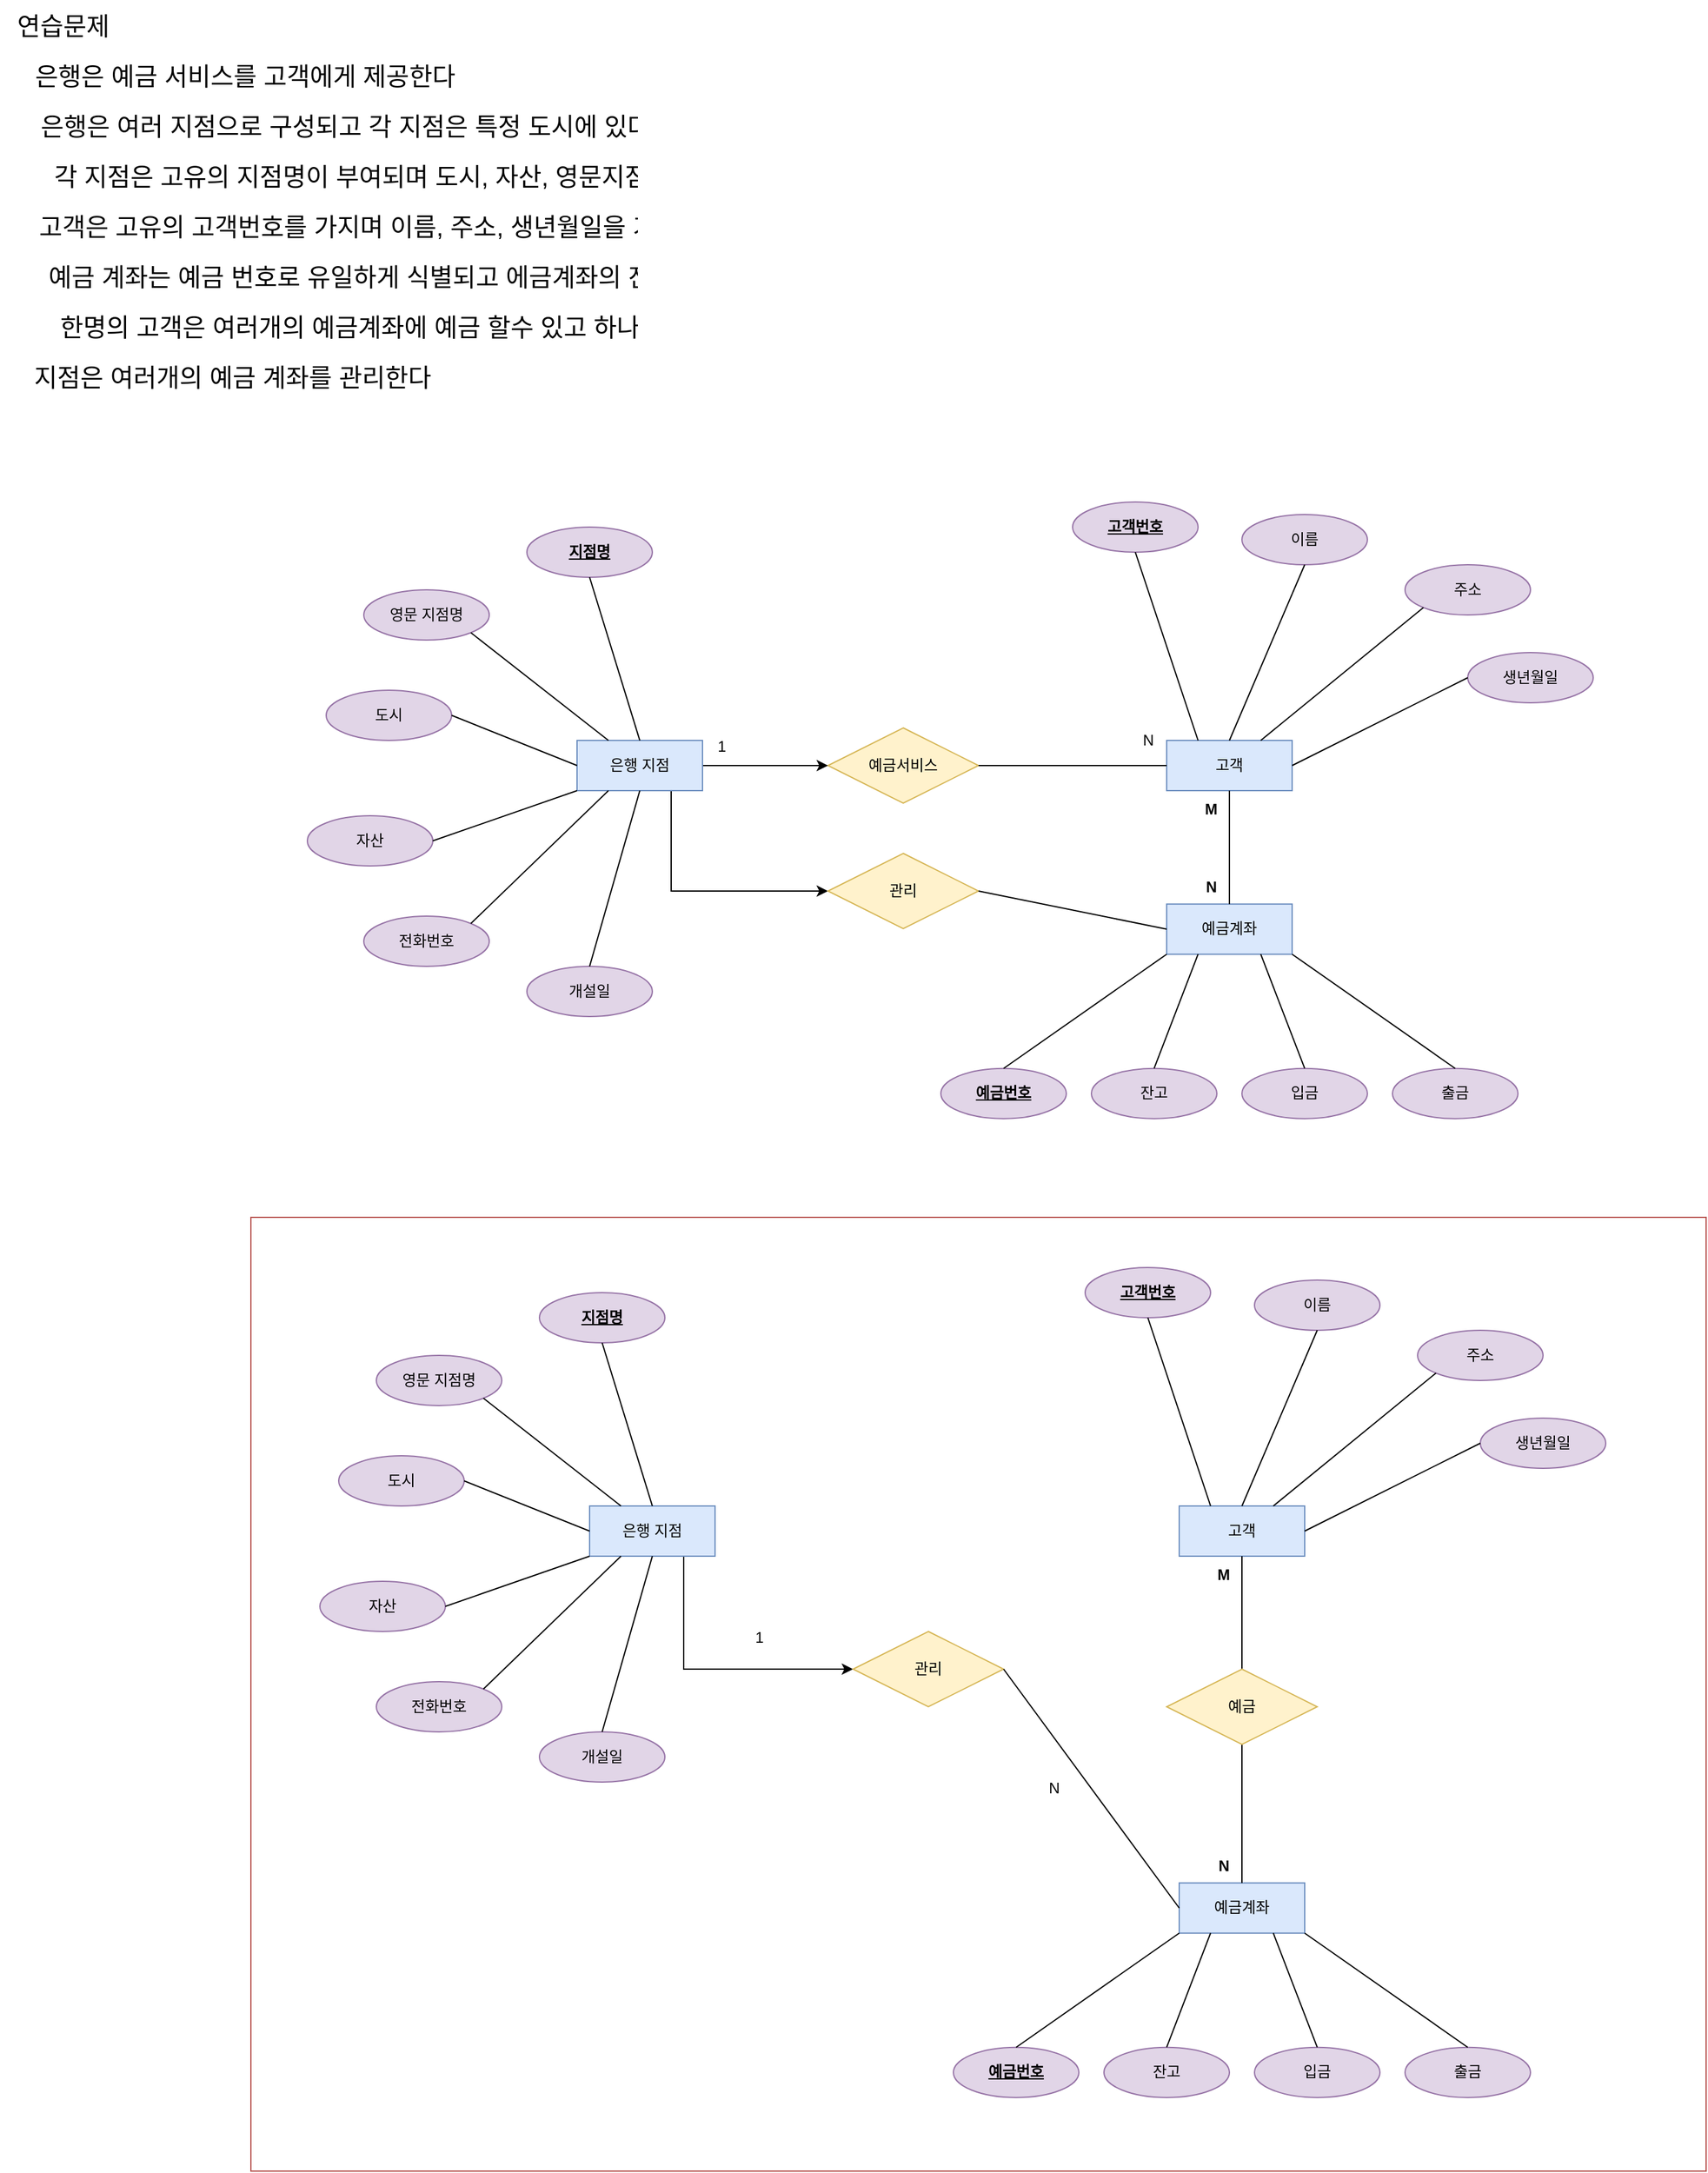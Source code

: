 <mxfile version="20.5.3" type="device"><diagram id="R2lEEEUBdFMjLlhIrx00" name="Page-1"><mxGraphModel dx="1673" dy="829" grid="1" gridSize="10" guides="1" tooltips="1" connect="1" arrows="1" fold="1" page="1" pageScale="1" pageWidth="3300" pageHeight="4681" math="0" shadow="0" extFonts="Permanent Marker^https://fonts.googleapis.com/css?family=Permanent+Marker"><root><mxCell id="0"/><mxCell id="1" parent="0"/><mxCell id="uGulUOJHrD2QQnaA0GOb-1" value="연습문제" style="text;html=1;align=center;verticalAlign=middle;resizable=0;points=[];autosize=1;strokeColor=none;fillColor=none;fontSize=20;" vertex="1" parent="1"><mxGeometry x="80" y="90" width="100" height="40" as="geometry"/></mxCell><mxCell id="uGulUOJHrD2QQnaA0GOb-2" value="은행은 예금 서비스를 고객에게 제공한다" style="text;html=1;align=center;verticalAlign=middle;resizable=0;points=[];autosize=1;strokeColor=none;fillColor=none;fontSize=20;" vertex="1" parent="1"><mxGeometry x="80" y="130" width="390" height="40" as="geometry"/></mxCell><mxCell id="uGulUOJHrD2QQnaA0GOb-3" value="은행은 여러 지점으로 구성되고 각 지점은 특정 도시에 있다" style="text;html=1;align=center;verticalAlign=middle;resizable=0;points=[];autosize=1;strokeColor=none;fillColor=none;fontSize=20;" vertex="1" parent="1"><mxGeometry x="80" y="170" width="550" height="40" as="geometry"/></mxCell><mxCell id="uGulUOJHrD2QQnaA0GOb-4" value="각 지점은 고유의 지점명이 부여되며 도시, 자산, 영문지점명,지점개설일, 전화번호를 가짐" style="text;html=1;align=center;verticalAlign=middle;resizable=0;points=[];autosize=1;strokeColor=none;fillColor=none;fontSize=20;" vertex="1" parent="1"><mxGeometry x="80" y="210" width="820" height="40" as="geometry"/></mxCell><mxCell id="uGulUOJHrD2QQnaA0GOb-5" value="고객은 고유의 고객번호를 가지며 이름, 주소, 생년월일을 가진다" style="text;html=1;align=center;verticalAlign=middle;resizable=0;points=[];autosize=1;strokeColor=none;fillColor=none;fontSize=20;" vertex="1" parent="1"><mxGeometry x="80" y="250" width="590" height="40" as="geometry"/></mxCell><mxCell id="uGulUOJHrD2QQnaA0GOb-6" value="예금 계좌는 예금 번호로 유일하게 식별되고 에금계좌의 잔고와 입,출금 내역이 관리된다" style="text;html=1;align=center;verticalAlign=middle;resizable=0;points=[];autosize=1;strokeColor=none;fillColor=none;fontSize=20;" vertex="1" parent="1"><mxGeometry x="80" y="290" width="800" height="40" as="geometry"/></mxCell><mxCell id="uGulUOJHrD2QQnaA0GOb-7" value="한명의 고객은 여러개의 예금계좌에 예금 할수 있고 하나의 예금 계좌는 여러명의 고객이 예금할수 있다" style="text;html=1;align=center;verticalAlign=middle;resizable=0;points=[];autosize=1;strokeColor=none;fillColor=none;fontSize=20;" vertex="1" parent="1"><mxGeometry x="80" y="330" width="940" height="40" as="geometry"/></mxCell><mxCell id="uGulUOJHrD2QQnaA0GOb-8" value="지점은 여러개의 예금 계좌를 관리한다" style="text;html=1;align=center;verticalAlign=middle;resizable=0;points=[];autosize=1;strokeColor=none;fillColor=none;fontSize=20;" vertex="1" parent="1"><mxGeometry x="80" y="370" width="370" height="40" as="geometry"/></mxCell><mxCell id="uGulUOJHrD2QQnaA0GOb-11" style="edgeStyle=orthogonalEdgeStyle;rounded=0;orthogonalLoop=1;jettySize=auto;html=1;exitX=0.5;exitY=1;exitDx=0;exitDy=0;fillColor=#e1d5e7;strokeColor=#9673a6;" edge="1" parent="1"><mxGeometry relative="1" as="geometry"><mxPoint x="250" y="761" as="sourcePoint"/><mxPoint x="250" y="761" as="targetPoint"/></mxGeometry></mxCell><mxCell id="uGulUOJHrD2QQnaA0GOb-15" value="고객" style="whiteSpace=wrap;html=1;align=center;fillColor=#dae8fc;strokeColor=#6c8ebf;" vertex="1" parent="1"><mxGeometry x="1010" y="680" width="100" height="40" as="geometry"/></mxCell><mxCell id="uGulUOJHrD2QQnaA0GOb-17" value="예금서비스" style="shape=rhombus;perimeter=rhombusPerimeter;whiteSpace=wrap;html=1;align=center;fillColor=#fff2cc;strokeColor=#d6b656;" vertex="1" parent="1"><mxGeometry x="740" y="670" width="120" height="60" as="geometry"/></mxCell><mxCell id="uGulUOJHrD2QQnaA0GOb-79" style="edgeStyle=orthogonalEdgeStyle;rounded=0;orthogonalLoop=1;jettySize=auto;html=1;entryX=0;entryY=0.5;entryDx=0;entryDy=0;" edge="1" parent="1" source="uGulUOJHrD2QQnaA0GOb-19" target="uGulUOJHrD2QQnaA0GOb-17"><mxGeometry relative="1" as="geometry"/></mxCell><mxCell id="uGulUOJHrD2QQnaA0GOb-223" style="edgeStyle=orthogonalEdgeStyle;rounded=0;orthogonalLoop=1;jettySize=auto;html=1;exitX=0.75;exitY=1;exitDx=0;exitDy=0;entryX=0;entryY=0.5;entryDx=0;entryDy=0;" edge="1" parent="1" source="uGulUOJHrD2QQnaA0GOb-19" target="uGulUOJHrD2QQnaA0GOb-224"><mxGeometry relative="1" as="geometry"><mxPoint x="730.059" y="780" as="targetPoint"/></mxGeometry></mxCell><mxCell id="uGulUOJHrD2QQnaA0GOb-19" value="은행 지점" style="whiteSpace=wrap;html=1;align=center;fillColor=#dae8fc;strokeColor=#6c8ebf;" vertex="1" parent="1"><mxGeometry x="540" y="680" width="100" height="40" as="geometry"/></mxCell><mxCell id="uGulUOJHrD2QQnaA0GOb-20" value="&lt;b&gt;지점명&lt;/b&gt;" style="ellipse;whiteSpace=wrap;html=1;align=center;fontStyle=4;fillColor=#e1d5e7;strokeColor=#9673a6;" vertex="1" parent="1"><mxGeometry x="500" y="510" width="100" height="40" as="geometry"/></mxCell><mxCell id="uGulUOJHrD2QQnaA0GOb-21" value="영문 지점명" style="ellipse;whiteSpace=wrap;html=1;align=center;fillColor=#e1d5e7;strokeColor=#9673a6;" vertex="1" parent="1"><mxGeometry x="370" y="560" width="100" height="40" as="geometry"/></mxCell><mxCell id="uGulUOJHrD2QQnaA0GOb-22" value="도시" style="ellipse;whiteSpace=wrap;html=1;align=center;fillColor=#e1d5e7;strokeColor=#9673a6;" vertex="1" parent="1"><mxGeometry x="340" y="640" width="100" height="40" as="geometry"/></mxCell><mxCell id="uGulUOJHrD2QQnaA0GOb-23" value="자산" style="ellipse;whiteSpace=wrap;html=1;align=center;fillColor=#e1d5e7;strokeColor=#9673a6;" vertex="1" parent="1"><mxGeometry x="325" y="740" width="100" height="40" as="geometry"/></mxCell><mxCell id="uGulUOJHrD2QQnaA0GOb-24" value="개설일" style="ellipse;whiteSpace=wrap;html=1;align=center;fillColor=#e1d5e7;strokeColor=#9673a6;" vertex="1" parent="1"><mxGeometry x="500" y="860" width="100" height="40" as="geometry"/></mxCell><mxCell id="uGulUOJHrD2QQnaA0GOb-25" value="전화번호" style="ellipse;whiteSpace=wrap;html=1;align=center;fillColor=#e1d5e7;strokeColor=#9673a6;" vertex="1" parent="1"><mxGeometry x="370" y="820" width="100" height="40" as="geometry"/></mxCell><mxCell id="uGulUOJHrD2QQnaA0GOb-28" value="" style="endArrow=none;html=1;rounded=0;entryX=0.5;entryY=0;entryDx=0;entryDy=0;exitX=0.5;exitY=1;exitDx=0;exitDy=0;" edge="1" parent="1" source="uGulUOJHrD2QQnaA0GOb-20" target="uGulUOJHrD2QQnaA0GOb-19"><mxGeometry relative="1" as="geometry"><mxPoint x="470" y="481" as="sourcePoint"/><mxPoint x="630" y="481" as="targetPoint"/></mxGeometry></mxCell><mxCell id="uGulUOJHrD2QQnaA0GOb-29" value="" style="endArrow=none;html=1;rounded=0;exitX=1;exitY=1;exitDx=0;exitDy=0;entryX=0.25;entryY=0;entryDx=0;entryDy=0;" edge="1" parent="1" source="uGulUOJHrD2QQnaA0GOb-21" target="uGulUOJHrD2QQnaA0GOb-19"><mxGeometry relative="1" as="geometry"><mxPoint x="325" y="561" as="sourcePoint"/><mxPoint x="480" y="680" as="targetPoint"/></mxGeometry></mxCell><mxCell id="uGulUOJHrD2QQnaA0GOb-34" value="" style="endArrow=none;html=1;rounded=0;exitX=1;exitY=0.5;exitDx=0;exitDy=0;entryX=0;entryY=0.5;entryDx=0;entryDy=0;" edge="1" parent="1" source="uGulUOJHrD2QQnaA0GOb-22" target="uGulUOJHrD2QQnaA0GOb-19"><mxGeometry relative="1" as="geometry"><mxPoint x="435" y="561" as="sourcePoint"/><mxPoint x="575" y="671" as="targetPoint"/></mxGeometry></mxCell><mxCell id="uGulUOJHrD2QQnaA0GOb-35" value="" style="endArrow=none;html=1;rounded=0;exitX=1;exitY=0;exitDx=0;exitDy=0;entryX=0.25;entryY=1;entryDx=0;entryDy=0;" edge="1" parent="1" source="uGulUOJHrD2QQnaA0GOb-25" target="uGulUOJHrD2QQnaA0GOb-19"><mxGeometry relative="1" as="geometry"><mxPoint x="445" y="571" as="sourcePoint"/><mxPoint x="585" y="681" as="targetPoint"/></mxGeometry></mxCell><mxCell id="uGulUOJHrD2QQnaA0GOb-36" value="" style="endArrow=none;html=1;rounded=0;exitX=1;exitY=0.5;exitDx=0;exitDy=0;entryX=0;entryY=1;entryDx=0;entryDy=0;" edge="1" parent="1" source="uGulUOJHrD2QQnaA0GOb-23" target="uGulUOJHrD2QQnaA0GOb-19"><mxGeometry relative="1" as="geometry"><mxPoint x="455" y="581" as="sourcePoint"/><mxPoint x="595" y="691" as="targetPoint"/></mxGeometry></mxCell><mxCell id="uGulUOJHrD2QQnaA0GOb-37" value="" style="endArrow=none;html=1;rounded=0;exitX=0.5;exitY=0;exitDx=0;exitDy=0;entryX=0.5;entryY=1;entryDx=0;entryDy=0;" edge="1" parent="1" source="uGulUOJHrD2QQnaA0GOb-24" target="uGulUOJHrD2QQnaA0GOb-19"><mxGeometry relative="1" as="geometry"><mxPoint x="465" y="591" as="sourcePoint"/><mxPoint x="605" y="701" as="targetPoint"/></mxGeometry></mxCell><mxCell id="uGulUOJHrD2QQnaA0GOb-38" value="&lt;b&gt;고객번호&lt;/b&gt;" style="ellipse;whiteSpace=wrap;html=1;align=center;fontStyle=4;fillColor=#e1d5e7;strokeColor=#9673a6;" vertex="1" parent="1"><mxGeometry x="935" y="490" width="100" height="40" as="geometry"/></mxCell><mxCell id="uGulUOJHrD2QQnaA0GOb-39" value="이름" style="ellipse;whiteSpace=wrap;html=1;align=center;fillColor=#e1d5e7;strokeColor=#9673a6;" vertex="1" parent="1"><mxGeometry x="1070" y="500" width="100" height="40" as="geometry"/></mxCell><mxCell id="uGulUOJHrD2QQnaA0GOb-40" value="주소" style="ellipse;whiteSpace=wrap;html=1;align=center;fillColor=#e1d5e7;strokeColor=#9673a6;" vertex="1" parent="1"><mxGeometry x="1200" y="540" width="100" height="40" as="geometry"/></mxCell><mxCell id="uGulUOJHrD2QQnaA0GOb-41" value="생년월일" style="ellipse;whiteSpace=wrap;html=1;align=center;fillColor=#e1d5e7;strokeColor=#9673a6;" vertex="1" parent="1"><mxGeometry x="1250" y="610" width="100" height="40" as="geometry"/></mxCell><mxCell id="uGulUOJHrD2QQnaA0GOb-45" value="" style="endArrow=none;html=1;rounded=0;entryX=0.5;entryY=1;entryDx=0;entryDy=0;exitX=0.25;exitY=0;exitDx=0;exitDy=0;" edge="1" parent="1" source="uGulUOJHrD2QQnaA0GOb-15" target="uGulUOJHrD2QQnaA0GOb-38"><mxGeometry width="50" height="50" relative="1" as="geometry"><mxPoint x="680" y="710" as="sourcePoint"/><mxPoint x="860" y="560" as="targetPoint"/></mxGeometry></mxCell><mxCell id="uGulUOJHrD2QQnaA0GOb-46" value="" style="endArrow=none;html=1;rounded=0;entryX=0;entryY=0.5;entryDx=0;entryDy=0;exitX=1;exitY=0.5;exitDx=0;exitDy=0;" edge="1" parent="1" source="uGulUOJHrD2QQnaA0GOb-15" target="uGulUOJHrD2QQnaA0GOb-41"><mxGeometry width="50" height="50" relative="1" as="geometry"><mxPoint x="1045.0" y="690" as="sourcePoint"/><mxPoint x="870.0" y="530" as="targetPoint"/></mxGeometry></mxCell><mxCell id="uGulUOJHrD2QQnaA0GOb-47" value="" style="endArrow=none;html=1;rounded=0;entryX=0;entryY=1;entryDx=0;entryDy=0;exitX=0.75;exitY=0;exitDx=0;exitDy=0;" edge="1" parent="1" source="uGulUOJHrD2QQnaA0GOb-15" target="uGulUOJHrD2QQnaA0GOb-40"><mxGeometry width="50" height="50" relative="1" as="geometry"><mxPoint x="1055.0" y="700" as="sourcePoint"/><mxPoint x="880.0" y="540" as="targetPoint"/></mxGeometry></mxCell><mxCell id="uGulUOJHrD2QQnaA0GOb-48" value="" style="endArrow=none;html=1;rounded=0;entryX=0.5;entryY=1;entryDx=0;entryDy=0;exitX=0.5;exitY=0;exitDx=0;exitDy=0;" edge="1" parent="1" source="uGulUOJHrD2QQnaA0GOb-15" target="uGulUOJHrD2QQnaA0GOb-39"><mxGeometry width="50" height="50" relative="1" as="geometry"><mxPoint x="1065.0" y="710" as="sourcePoint"/><mxPoint x="890.0" y="550" as="targetPoint"/></mxGeometry></mxCell><mxCell id="uGulUOJHrD2QQnaA0GOb-49" value="예금계좌" style="whiteSpace=wrap;html=1;align=center;fillColor=#dae8fc;strokeColor=#6c8ebf;" vertex="1" parent="1"><mxGeometry x="1010" y="810.36" width="100" height="40" as="geometry"/></mxCell><mxCell id="uGulUOJHrD2QQnaA0GOb-50" value="&lt;b&gt;예금번호&lt;/b&gt;" style="ellipse;whiteSpace=wrap;html=1;align=center;fontStyle=4;fillColor=#e1d5e7;strokeColor=#9673a6;" vertex="1" parent="1"><mxGeometry x="830" y="941.36" width="100" height="40" as="geometry"/></mxCell><mxCell id="uGulUOJHrD2QQnaA0GOb-52" value="잔고" style="ellipse;whiteSpace=wrap;html=1;align=center;fillColor=#e1d5e7;strokeColor=#9673a6;" vertex="1" parent="1"><mxGeometry x="950" y="941.36" width="100" height="40" as="geometry"/></mxCell><mxCell id="uGulUOJHrD2QQnaA0GOb-53" value="입금" style="ellipse;whiteSpace=wrap;html=1;align=center;fillColor=#e1d5e7;strokeColor=#9673a6;" vertex="1" parent="1"><mxGeometry x="1070" y="941.36" width="100" height="40" as="geometry"/></mxCell><mxCell id="uGulUOJHrD2QQnaA0GOb-54" value="출금" style="ellipse;whiteSpace=wrap;html=1;align=center;fillColor=#e1d5e7;strokeColor=#9673a6;" vertex="1" parent="1"><mxGeometry x="1190" y="941.36" width="100" height="40" as="geometry"/></mxCell><mxCell id="uGulUOJHrD2QQnaA0GOb-55" value="" style="endArrow=none;html=1;rounded=0;entryX=0;entryY=1;entryDx=0;entryDy=0;exitX=0.5;exitY=0;exitDx=0;exitDy=0;" edge="1" parent="1" source="uGulUOJHrD2QQnaA0GOb-50" target="uGulUOJHrD2QQnaA0GOb-49"><mxGeometry relative="1" as="geometry"><mxPoint x="620" y="711.36" as="sourcePoint"/><mxPoint x="780" y="711.36" as="targetPoint"/></mxGeometry></mxCell><mxCell id="uGulUOJHrD2QQnaA0GOb-56" value="" style="endArrow=none;html=1;rounded=0;entryX=0.25;entryY=1;entryDx=0;entryDy=0;exitX=0.5;exitY=0;exitDx=0;exitDy=0;" edge="1" parent="1" source="uGulUOJHrD2QQnaA0GOb-52" target="uGulUOJHrD2QQnaA0GOb-49"><mxGeometry relative="1" as="geometry"><mxPoint x="890.0" y="951.36" as="sourcePoint"/><mxPoint x="1020.0" y="860.36" as="targetPoint"/></mxGeometry></mxCell><mxCell id="uGulUOJHrD2QQnaA0GOb-57" value="" style="endArrow=none;html=1;rounded=0;entryX=0.75;entryY=1;entryDx=0;entryDy=0;exitX=0.5;exitY=0;exitDx=0;exitDy=0;" edge="1" parent="1" source="uGulUOJHrD2QQnaA0GOb-53" target="uGulUOJHrD2QQnaA0GOb-49"><mxGeometry relative="1" as="geometry"><mxPoint x="1010.0" y="951.36" as="sourcePoint"/><mxPoint x="1045.0" y="860.36" as="targetPoint"/></mxGeometry></mxCell><mxCell id="uGulUOJHrD2QQnaA0GOb-58" value="" style="endArrow=none;html=1;rounded=0;entryX=1;entryY=1;entryDx=0;entryDy=0;exitX=0.5;exitY=0;exitDx=0;exitDy=0;" edge="1" parent="1" source="uGulUOJHrD2QQnaA0GOb-54" target="uGulUOJHrD2QQnaA0GOb-49"><mxGeometry relative="1" as="geometry"><mxPoint x="1130.0" y="951.36" as="sourcePoint"/><mxPoint x="1095.0" y="860.36" as="targetPoint"/></mxGeometry></mxCell><mxCell id="uGulUOJHrD2QQnaA0GOb-59" value="" style="endArrow=none;html=1;rounded=0;entryX=0.5;entryY=0;entryDx=0;entryDy=0;exitX=0.5;exitY=1;exitDx=0;exitDy=0;" edge="1" parent="1" source="uGulUOJHrD2QQnaA0GOb-15" target="uGulUOJHrD2QQnaA0GOb-49"><mxGeometry relative="1" as="geometry"><mxPoint x="620" y="560" as="sourcePoint"/><mxPoint x="780" y="560" as="targetPoint"/></mxGeometry></mxCell><mxCell id="uGulUOJHrD2QQnaA0GOb-60" value="N" style="resizable=0;html=1;align=right;verticalAlign=bottom;fontStyle=1" connectable="0" vertex="1" parent="uGulUOJHrD2QQnaA0GOb-59"><mxGeometry x="1" relative="1" as="geometry"><mxPoint x="-10" y="-5" as="offset"/></mxGeometry></mxCell><mxCell id="uGulUOJHrD2QQnaA0GOb-61" value="&lt;b&gt;M&lt;/b&gt;" style="text;html=1;align=center;verticalAlign=middle;resizable=0;points=[];autosize=1;strokeColor=none;fillColor=none;" vertex="1" parent="1"><mxGeometry x="1030" y="720" width="30" height="30" as="geometry"/></mxCell><mxCell id="uGulUOJHrD2QQnaA0GOb-63" value="" style="endArrow=none;html=1;rounded=0;entryX=0;entryY=0.5;entryDx=0;entryDy=0;exitX=1;exitY=0.5;exitDx=0;exitDy=0;" edge="1" parent="1" source="uGulUOJHrD2QQnaA0GOb-17" target="uGulUOJHrD2QQnaA0GOb-15"><mxGeometry relative="1" as="geometry"><mxPoint x="640" y="590" as="sourcePoint"/><mxPoint x="800" y="590" as="targetPoint"/></mxGeometry></mxCell><mxCell id="uGulUOJHrD2QQnaA0GOb-224" value="관리" style="shape=rhombus;perimeter=rhombusPerimeter;whiteSpace=wrap;html=1;align=center;fillColor=#fff2cc;strokeColor=#d6b656;" vertex="1" parent="1"><mxGeometry x="740" y="770" width="120" height="60" as="geometry"/></mxCell><mxCell id="uGulUOJHrD2QQnaA0GOb-225" value="" style="endArrow=none;html=1;rounded=0;entryX=0;entryY=0.5;entryDx=0;entryDy=0;exitX=1;exitY=0.5;exitDx=0;exitDy=0;" edge="1" parent="1" source="uGulUOJHrD2QQnaA0GOb-224" target="uGulUOJHrD2QQnaA0GOb-49"><mxGeometry relative="1" as="geometry"><mxPoint x="870.0" y="710" as="sourcePoint"/><mxPoint x="1020.0" y="710" as="targetPoint"/></mxGeometry></mxCell><mxCell id="uGulUOJHrD2QQnaA0GOb-226" value="1" style="text;html=1;align=center;verticalAlign=middle;resizable=0;points=[];autosize=1;strokeColor=none;fillColor=none;" vertex="1" parent="1"><mxGeometry x="640" y="670" width="30" height="30" as="geometry"/></mxCell><mxCell id="uGulUOJHrD2QQnaA0GOb-227" value="N" style="text;html=1;align=center;verticalAlign=middle;resizable=0;points=[];autosize=1;strokeColor=none;fillColor=none;" vertex="1" parent="1"><mxGeometry x="980" y="665" width="30" height="30" as="geometry"/></mxCell><mxCell id="uGulUOJHrD2QQnaA0GOb-228" style="edgeStyle=orthogonalEdgeStyle;rounded=0;orthogonalLoop=1;jettySize=auto;html=1;exitX=0.5;exitY=1;exitDx=0;exitDy=0;fillColor=#e1d5e7;strokeColor=#9673a6;" edge="1" parent="1"><mxGeometry relative="1" as="geometry"><mxPoint x="260" y="1371" as="sourcePoint"/><mxPoint x="260" y="1371" as="targetPoint"/></mxGeometry></mxCell><mxCell id="uGulUOJHrD2QQnaA0GOb-229" value="고객" style="whiteSpace=wrap;html=1;align=center;fillColor=#dae8fc;strokeColor=#6c8ebf;" vertex="1" parent="1"><mxGeometry x="1020" y="1290" width="100" height="40" as="geometry"/></mxCell><mxCell id="uGulUOJHrD2QQnaA0GOb-232" style="edgeStyle=orthogonalEdgeStyle;rounded=0;orthogonalLoop=1;jettySize=auto;html=1;exitX=0.75;exitY=1;exitDx=0;exitDy=0;entryX=0;entryY=0.5;entryDx=0;entryDy=0;" edge="1" parent="1" source="uGulUOJHrD2QQnaA0GOb-233" target="uGulUOJHrD2QQnaA0GOb-267"><mxGeometry relative="1" as="geometry"><mxPoint x="740.059" y="1390" as="targetPoint"/></mxGeometry></mxCell><mxCell id="uGulUOJHrD2QQnaA0GOb-233" value="은행 지점" style="whiteSpace=wrap;html=1;align=center;fillColor=#dae8fc;strokeColor=#6c8ebf;" vertex="1" parent="1"><mxGeometry x="550" y="1290" width="100" height="40" as="geometry"/></mxCell><mxCell id="uGulUOJHrD2QQnaA0GOb-234" value="&lt;b&gt;지점명&lt;/b&gt;" style="ellipse;whiteSpace=wrap;html=1;align=center;fontStyle=4;fillColor=#e1d5e7;strokeColor=#9673a6;" vertex="1" parent="1"><mxGeometry x="510" y="1120" width="100" height="40" as="geometry"/></mxCell><mxCell id="uGulUOJHrD2QQnaA0GOb-235" value="영문 지점명" style="ellipse;whiteSpace=wrap;html=1;align=center;fillColor=#e1d5e7;strokeColor=#9673a6;" vertex="1" parent="1"><mxGeometry x="380" y="1170" width="100" height="40" as="geometry"/></mxCell><mxCell id="uGulUOJHrD2QQnaA0GOb-236" value="도시" style="ellipse;whiteSpace=wrap;html=1;align=center;fillColor=#e1d5e7;strokeColor=#9673a6;" vertex="1" parent="1"><mxGeometry x="350" y="1250" width="100" height="40" as="geometry"/></mxCell><mxCell id="uGulUOJHrD2QQnaA0GOb-237" value="자산" style="ellipse;whiteSpace=wrap;html=1;align=center;fillColor=#e1d5e7;strokeColor=#9673a6;" vertex="1" parent="1"><mxGeometry x="335" y="1350" width="100" height="40" as="geometry"/></mxCell><mxCell id="uGulUOJHrD2QQnaA0GOb-238" value="개설일" style="ellipse;whiteSpace=wrap;html=1;align=center;fillColor=#e1d5e7;strokeColor=#9673a6;" vertex="1" parent="1"><mxGeometry x="510" y="1470" width="100" height="40" as="geometry"/></mxCell><mxCell id="uGulUOJHrD2QQnaA0GOb-239" value="전화번호" style="ellipse;whiteSpace=wrap;html=1;align=center;fillColor=#e1d5e7;strokeColor=#9673a6;" vertex="1" parent="1"><mxGeometry x="380" y="1430" width="100" height="40" as="geometry"/></mxCell><mxCell id="uGulUOJHrD2QQnaA0GOb-240" value="" style="endArrow=none;html=1;rounded=0;entryX=0.5;entryY=0;entryDx=0;entryDy=0;exitX=0.5;exitY=1;exitDx=0;exitDy=0;" edge="1" parent="1" source="uGulUOJHrD2QQnaA0GOb-234" target="uGulUOJHrD2QQnaA0GOb-233"><mxGeometry relative="1" as="geometry"><mxPoint x="480" y="1091" as="sourcePoint"/><mxPoint x="640" y="1091" as="targetPoint"/></mxGeometry></mxCell><mxCell id="uGulUOJHrD2QQnaA0GOb-241" value="" style="endArrow=none;html=1;rounded=0;exitX=1;exitY=1;exitDx=0;exitDy=0;entryX=0.25;entryY=0;entryDx=0;entryDy=0;" edge="1" parent="1" source="uGulUOJHrD2QQnaA0GOb-235" target="uGulUOJHrD2QQnaA0GOb-233"><mxGeometry relative="1" as="geometry"><mxPoint x="335" y="1171" as="sourcePoint"/><mxPoint x="490" y="1290" as="targetPoint"/></mxGeometry></mxCell><mxCell id="uGulUOJHrD2QQnaA0GOb-242" value="" style="endArrow=none;html=1;rounded=0;exitX=1;exitY=0.5;exitDx=0;exitDy=0;entryX=0;entryY=0.5;entryDx=0;entryDy=0;" edge="1" parent="1" source="uGulUOJHrD2QQnaA0GOb-236" target="uGulUOJHrD2QQnaA0GOb-233"><mxGeometry relative="1" as="geometry"><mxPoint x="445" y="1171" as="sourcePoint"/><mxPoint x="585" y="1281" as="targetPoint"/></mxGeometry></mxCell><mxCell id="uGulUOJHrD2QQnaA0GOb-243" value="" style="endArrow=none;html=1;rounded=0;exitX=1;exitY=0;exitDx=0;exitDy=0;entryX=0.25;entryY=1;entryDx=0;entryDy=0;" edge="1" parent="1" source="uGulUOJHrD2QQnaA0GOb-239" target="uGulUOJHrD2QQnaA0GOb-233"><mxGeometry relative="1" as="geometry"><mxPoint x="455" y="1181" as="sourcePoint"/><mxPoint x="595" y="1291" as="targetPoint"/></mxGeometry></mxCell><mxCell id="uGulUOJHrD2QQnaA0GOb-244" value="" style="endArrow=none;html=1;rounded=0;exitX=1;exitY=0.5;exitDx=0;exitDy=0;entryX=0;entryY=1;entryDx=0;entryDy=0;" edge="1" parent="1" source="uGulUOJHrD2QQnaA0GOb-237" target="uGulUOJHrD2QQnaA0GOb-233"><mxGeometry relative="1" as="geometry"><mxPoint x="465" y="1191" as="sourcePoint"/><mxPoint x="605" y="1301" as="targetPoint"/></mxGeometry></mxCell><mxCell id="uGulUOJHrD2QQnaA0GOb-245" value="" style="endArrow=none;html=1;rounded=0;exitX=0.5;exitY=0;exitDx=0;exitDy=0;entryX=0.5;entryY=1;entryDx=0;entryDy=0;" edge="1" parent="1" source="uGulUOJHrD2QQnaA0GOb-238" target="uGulUOJHrD2QQnaA0GOb-233"><mxGeometry relative="1" as="geometry"><mxPoint x="475" y="1201" as="sourcePoint"/><mxPoint x="615" y="1311" as="targetPoint"/></mxGeometry></mxCell><mxCell id="uGulUOJHrD2QQnaA0GOb-246" value="&lt;b&gt;고객번호&lt;/b&gt;" style="ellipse;whiteSpace=wrap;html=1;align=center;fontStyle=4;fillColor=#e1d5e7;strokeColor=#9673a6;" vertex="1" parent="1"><mxGeometry x="945" y="1100" width="100" height="40" as="geometry"/></mxCell><mxCell id="uGulUOJHrD2QQnaA0GOb-247" value="이름" style="ellipse;whiteSpace=wrap;html=1;align=center;fillColor=#e1d5e7;strokeColor=#9673a6;" vertex="1" parent="1"><mxGeometry x="1080" y="1110" width="100" height="40" as="geometry"/></mxCell><mxCell id="uGulUOJHrD2QQnaA0GOb-248" value="주소" style="ellipse;whiteSpace=wrap;html=1;align=center;fillColor=#e1d5e7;strokeColor=#9673a6;" vertex="1" parent="1"><mxGeometry x="1210" y="1150" width="100" height="40" as="geometry"/></mxCell><mxCell id="uGulUOJHrD2QQnaA0GOb-249" value="생년월일" style="ellipse;whiteSpace=wrap;html=1;align=center;fillColor=#e1d5e7;strokeColor=#9673a6;" vertex="1" parent="1"><mxGeometry x="1260" y="1220" width="100" height="40" as="geometry"/></mxCell><mxCell id="uGulUOJHrD2QQnaA0GOb-250" value="" style="endArrow=none;html=1;rounded=0;entryX=0.5;entryY=1;entryDx=0;entryDy=0;exitX=0.25;exitY=0;exitDx=0;exitDy=0;" edge="1" parent="1" source="uGulUOJHrD2QQnaA0GOb-229" target="uGulUOJHrD2QQnaA0GOb-246"><mxGeometry width="50" height="50" relative="1" as="geometry"><mxPoint x="690" y="1320" as="sourcePoint"/><mxPoint x="870" y="1170" as="targetPoint"/></mxGeometry></mxCell><mxCell id="uGulUOJHrD2QQnaA0GOb-251" value="" style="endArrow=none;html=1;rounded=0;entryX=0;entryY=0.5;entryDx=0;entryDy=0;exitX=1;exitY=0.5;exitDx=0;exitDy=0;" edge="1" parent="1" source="uGulUOJHrD2QQnaA0GOb-229" target="uGulUOJHrD2QQnaA0GOb-249"><mxGeometry width="50" height="50" relative="1" as="geometry"><mxPoint x="1055.0" y="1300" as="sourcePoint"/><mxPoint x="880.0" y="1140" as="targetPoint"/></mxGeometry></mxCell><mxCell id="uGulUOJHrD2QQnaA0GOb-252" value="" style="endArrow=none;html=1;rounded=0;entryX=0;entryY=1;entryDx=0;entryDy=0;exitX=0.75;exitY=0;exitDx=0;exitDy=0;" edge="1" parent="1" source="uGulUOJHrD2QQnaA0GOb-229" target="uGulUOJHrD2QQnaA0GOb-248"><mxGeometry width="50" height="50" relative="1" as="geometry"><mxPoint x="1065.0" y="1310" as="sourcePoint"/><mxPoint x="890.0" y="1150" as="targetPoint"/></mxGeometry></mxCell><mxCell id="uGulUOJHrD2QQnaA0GOb-253" value="" style="endArrow=none;html=1;rounded=0;entryX=0.5;entryY=1;entryDx=0;entryDy=0;exitX=0.5;exitY=0;exitDx=0;exitDy=0;" edge="1" parent="1" source="uGulUOJHrD2QQnaA0GOb-229" target="uGulUOJHrD2QQnaA0GOb-247"><mxGeometry width="50" height="50" relative="1" as="geometry"><mxPoint x="1075.0" y="1320" as="sourcePoint"/><mxPoint x="900.0" y="1160" as="targetPoint"/></mxGeometry></mxCell><mxCell id="uGulUOJHrD2QQnaA0GOb-254" value="예금계좌" style="whiteSpace=wrap;html=1;align=center;fillColor=#dae8fc;strokeColor=#6c8ebf;" vertex="1" parent="1"><mxGeometry x="1020" y="1590.36" width="100" height="40" as="geometry"/></mxCell><mxCell id="uGulUOJHrD2QQnaA0GOb-255" value="&lt;b&gt;예금번호&lt;/b&gt;" style="ellipse;whiteSpace=wrap;html=1;align=center;fontStyle=4;fillColor=#e1d5e7;strokeColor=#9673a6;" vertex="1" parent="1"><mxGeometry x="840" y="1721.36" width="100" height="40" as="geometry"/></mxCell><mxCell id="uGulUOJHrD2QQnaA0GOb-256" value="잔고" style="ellipse;whiteSpace=wrap;html=1;align=center;fillColor=#e1d5e7;strokeColor=#9673a6;" vertex="1" parent="1"><mxGeometry x="960" y="1721.36" width="100" height="40" as="geometry"/></mxCell><mxCell id="uGulUOJHrD2QQnaA0GOb-257" value="입금" style="ellipse;whiteSpace=wrap;html=1;align=center;fillColor=#e1d5e7;strokeColor=#9673a6;" vertex="1" parent="1"><mxGeometry x="1080" y="1721.36" width="100" height="40" as="geometry"/></mxCell><mxCell id="uGulUOJHrD2QQnaA0GOb-258" value="출금" style="ellipse;whiteSpace=wrap;html=1;align=center;fillColor=#e1d5e7;strokeColor=#9673a6;" vertex="1" parent="1"><mxGeometry x="1200" y="1721.36" width="100" height="40" as="geometry"/></mxCell><mxCell id="uGulUOJHrD2QQnaA0GOb-259" value="" style="endArrow=none;html=1;rounded=0;entryX=0;entryY=1;entryDx=0;entryDy=0;exitX=0.5;exitY=0;exitDx=0;exitDy=0;" edge="1" parent="1" source="uGulUOJHrD2QQnaA0GOb-255" target="uGulUOJHrD2QQnaA0GOb-254"><mxGeometry relative="1" as="geometry"><mxPoint x="630" y="1491.36" as="sourcePoint"/><mxPoint x="790" y="1491.36" as="targetPoint"/></mxGeometry></mxCell><mxCell id="uGulUOJHrD2QQnaA0GOb-260" value="" style="endArrow=none;html=1;rounded=0;entryX=0.25;entryY=1;entryDx=0;entryDy=0;exitX=0.5;exitY=0;exitDx=0;exitDy=0;" edge="1" parent="1" source="uGulUOJHrD2QQnaA0GOb-256" target="uGulUOJHrD2QQnaA0GOb-254"><mxGeometry relative="1" as="geometry"><mxPoint x="900.0" y="1731.36" as="sourcePoint"/><mxPoint x="1030.0" y="1640.36" as="targetPoint"/></mxGeometry></mxCell><mxCell id="uGulUOJHrD2QQnaA0GOb-261" value="" style="endArrow=none;html=1;rounded=0;entryX=0.75;entryY=1;entryDx=0;entryDy=0;exitX=0.5;exitY=0;exitDx=0;exitDy=0;" edge="1" parent="1" source="uGulUOJHrD2QQnaA0GOb-257" target="uGulUOJHrD2QQnaA0GOb-254"><mxGeometry relative="1" as="geometry"><mxPoint x="1020.0" y="1731.36" as="sourcePoint"/><mxPoint x="1055.0" y="1640.36" as="targetPoint"/></mxGeometry></mxCell><mxCell id="uGulUOJHrD2QQnaA0GOb-262" value="" style="endArrow=none;html=1;rounded=0;entryX=1;entryY=1;entryDx=0;entryDy=0;exitX=0.5;exitY=0;exitDx=0;exitDy=0;" edge="1" parent="1" source="uGulUOJHrD2QQnaA0GOb-258" target="uGulUOJHrD2QQnaA0GOb-254"><mxGeometry relative="1" as="geometry"><mxPoint x="1140.0" y="1731.36" as="sourcePoint"/><mxPoint x="1105.0" y="1640.36" as="targetPoint"/></mxGeometry></mxCell><mxCell id="uGulUOJHrD2QQnaA0GOb-263" value="" style="endArrow=none;html=1;rounded=0;entryX=0.5;entryY=0;entryDx=0;entryDy=0;exitX=0.5;exitY=1;exitDx=0;exitDy=0;" edge="1" parent="1" source="uGulUOJHrD2QQnaA0GOb-229" target="uGulUOJHrD2QQnaA0GOb-254"><mxGeometry relative="1" as="geometry"><mxPoint x="630" y="1170" as="sourcePoint"/><mxPoint x="790" y="1170" as="targetPoint"/></mxGeometry></mxCell><mxCell id="uGulUOJHrD2QQnaA0GOb-264" value="N" style="resizable=0;html=1;align=right;verticalAlign=bottom;fontStyle=1" connectable="0" vertex="1" parent="uGulUOJHrD2QQnaA0GOb-263"><mxGeometry x="1" relative="1" as="geometry"><mxPoint x="-10" y="-5" as="offset"/></mxGeometry></mxCell><mxCell id="uGulUOJHrD2QQnaA0GOb-265" value="&lt;b&gt;M&lt;/b&gt;" style="text;html=1;align=center;verticalAlign=middle;resizable=0;points=[];autosize=1;strokeColor=none;fillColor=none;" vertex="1" parent="1"><mxGeometry x="1040" y="1330" width="30" height="30" as="geometry"/></mxCell><mxCell id="uGulUOJHrD2QQnaA0GOb-267" value="관리" style="shape=rhombus;perimeter=rhombusPerimeter;whiteSpace=wrap;html=1;align=center;fillColor=#fff2cc;strokeColor=#d6b656;" vertex="1" parent="1"><mxGeometry x="760" y="1390" width="120" height="60" as="geometry"/></mxCell><mxCell id="uGulUOJHrD2QQnaA0GOb-268" value="" style="endArrow=none;html=1;rounded=0;entryX=0;entryY=0.5;entryDx=0;entryDy=0;exitX=1;exitY=0.5;exitDx=0;exitDy=0;" edge="1" parent="1" source="uGulUOJHrD2QQnaA0GOb-267" target="uGulUOJHrD2QQnaA0GOb-254"><mxGeometry relative="1" as="geometry"><mxPoint x="880.0" y="1490" as="sourcePoint"/><mxPoint x="1030.0" y="1490" as="targetPoint"/></mxGeometry></mxCell><mxCell id="uGulUOJHrD2QQnaA0GOb-269" value="1" style="text;html=1;align=center;verticalAlign=middle;resizable=0;points=[];autosize=1;strokeColor=none;fillColor=none;" vertex="1" parent="1"><mxGeometry x="670" y="1380" width="30" height="30" as="geometry"/></mxCell><mxCell id="uGulUOJHrD2QQnaA0GOb-270" value="N" style="text;html=1;align=center;verticalAlign=middle;resizable=0;points=[];autosize=1;strokeColor=none;fillColor=none;" vertex="1" parent="1"><mxGeometry x="905" y="1500" width="30" height="30" as="geometry"/></mxCell><mxCell id="uGulUOJHrD2QQnaA0GOb-271" value="예금" style="shape=rhombus;perimeter=rhombusPerimeter;whiteSpace=wrap;html=1;align=center;fillColor=#fff2cc;strokeColor=#d6b656;" vertex="1" parent="1"><mxGeometry x="1010" y="1420" width="120" height="60" as="geometry"/></mxCell><mxCell id="uGulUOJHrD2QQnaA0GOb-272" value="" style="rounded=0;whiteSpace=wrap;html=1;fillColor=none;strokeColor=#b85450;" vertex="1" parent="1"><mxGeometry x="280" y="1060" width="1160" height="760" as="geometry"/></mxCell></root></mxGraphModel></diagram></mxfile>
